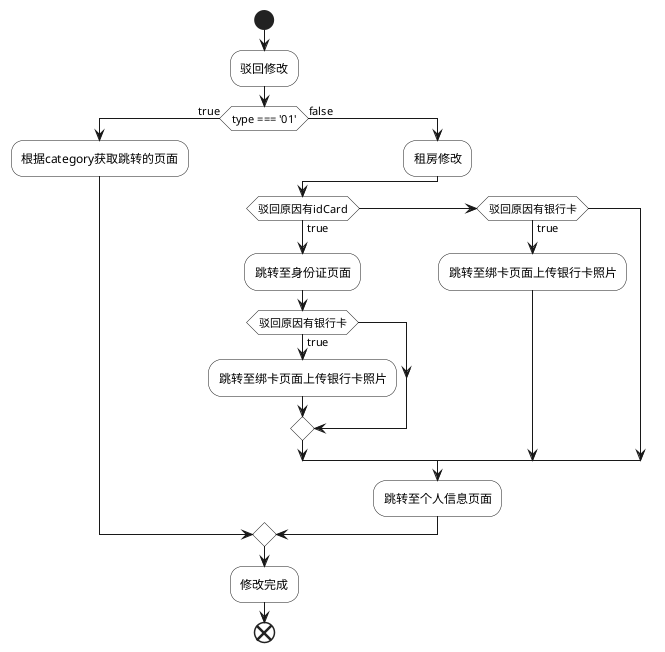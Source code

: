 @startuml 驳回修改页面跳转
skinparam handwritten true;
skinparam backgroundColor #FFFFFF;
skinparam activityBackgroundColor #FFFFFF;
start
:驳回修改;
if (type === '01') then(true)
  :根据category获取跳转的页面;
else (false)
  :租房修改;
  if (驳回原因有idCard) then(true)
    :跳转至身份证页面;
    if (驳回原因有银行卡) then(true)
      :跳转至绑卡页面上传银行卡照片;
    endif
  elseif (驳回原因有银行卡) then(true)
    :跳转至绑卡页面上传银行卡照片;
  endif
    :跳转至个人信息页面;
endif
  :修改完成;
end
@enduml